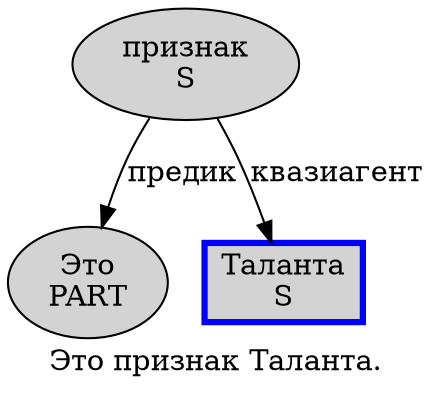 digraph SENTENCE_1422 {
	graph [label="Это признак Таланта."]
	node [style=filled]
		0 [label="Это
PART" color="" fillcolor=lightgray penwidth=1 shape=ellipse]
		1 [label="признак
S" color="" fillcolor=lightgray penwidth=1 shape=ellipse]
		2 [label="Таланта
S" color=blue fillcolor=lightgray penwidth=3 shape=box]
			1 -> 0 [label="предик"]
			1 -> 2 [label="квазиагент"]
}
